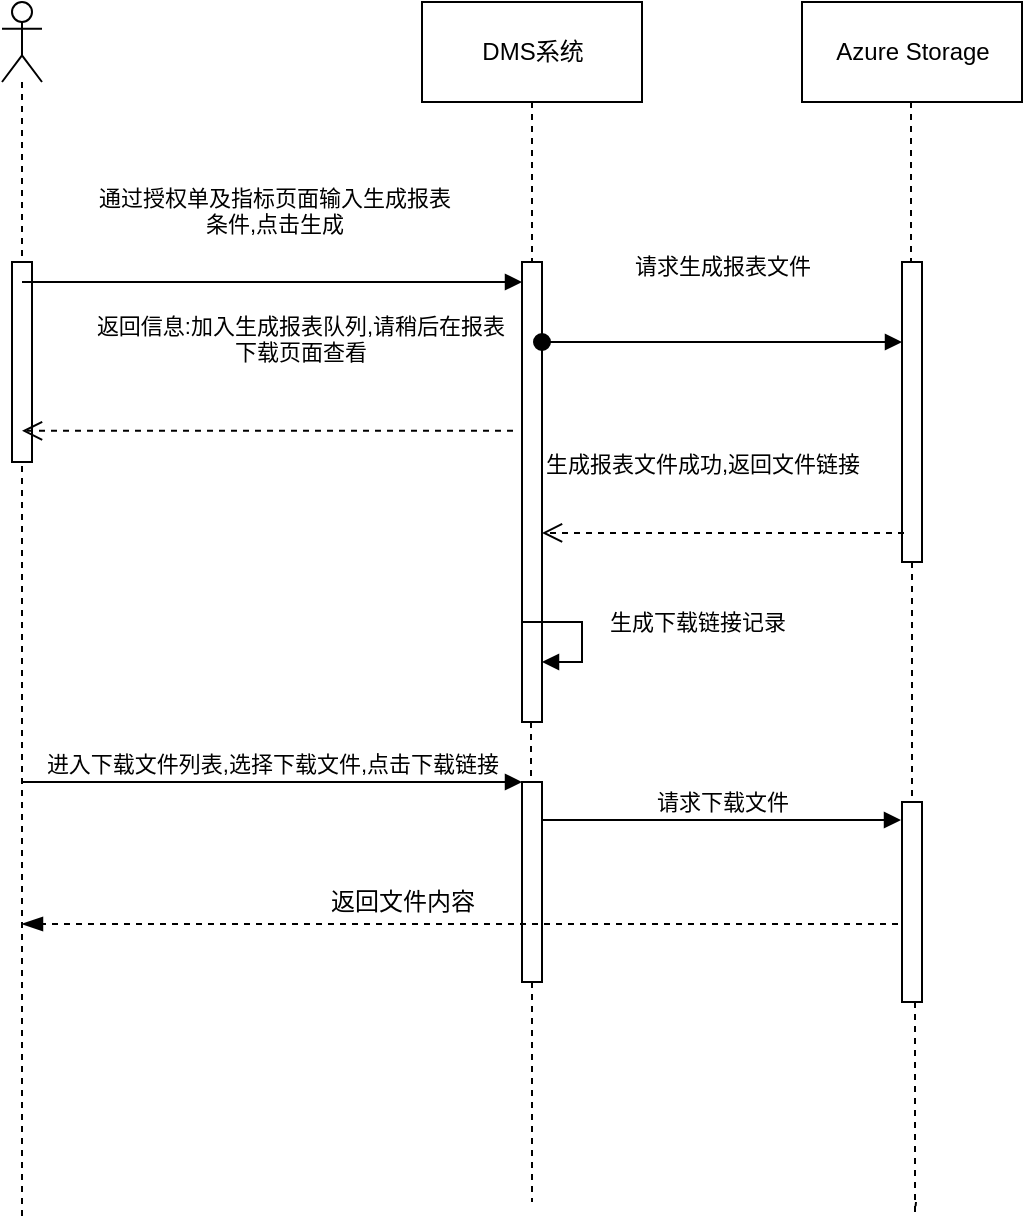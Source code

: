 <mxfile version="20.1.1" type="github">
  <diagram id="0d-p2dJ-ti4IA-214Bir" name="Page-1">
    <mxGraphModel dx="942" dy="492" grid="1" gridSize="10" guides="1" tooltips="1" connect="1" arrows="1" fold="1" page="1" pageScale="1" pageWidth="827" pageHeight="1169" math="0" shadow="0">
      <root>
        <mxCell id="0" />
        <mxCell id="1" parent="0" />
        <mxCell id="TUelWT6_uA5BFqEehYIz-1" value="" style="shape=umlLifeline;participant=umlActor;perimeter=lifelinePerimeter;whiteSpace=wrap;html=1;container=1;collapsible=0;recursiveResize=0;verticalAlign=top;spacingTop=36;outlineConnect=0;" vertex="1" parent="1">
          <mxGeometry x="100" y="60" width="20" height="610" as="geometry" />
        </mxCell>
        <mxCell id="TUelWT6_uA5BFqEehYIz-29" value="" style="html=1;points=[];perimeter=orthogonalPerimeter;" vertex="1" parent="TUelWT6_uA5BFqEehYIz-1">
          <mxGeometry x="5" y="130" width="10" height="100" as="geometry" />
        </mxCell>
        <mxCell id="TUelWT6_uA5BFqEehYIz-4" style="edgeStyle=orthogonalEdgeStyle;rounded=0;orthogonalLoop=1;jettySize=auto;html=1;dashed=1;endArrow=none;endFill=0;startArrow=none;exitX=0.45;exitY=1;exitDx=0;exitDy=0;exitPerimeter=0;" edge="1" parent="1" source="TUelWT6_uA5BFqEehYIz-7">
          <mxGeometry relative="1" as="geometry">
            <mxPoint x="360" y="530" as="targetPoint" />
            <mxPoint x="365" y="440" as="sourcePoint" />
            <Array as="points">
              <mxPoint x="365" y="530" />
            </Array>
          </mxGeometry>
        </mxCell>
        <mxCell id="TUelWT6_uA5BFqEehYIz-2" value="DMS系统" style="html=1;" vertex="1" parent="1">
          <mxGeometry x="310" y="60" width="110" height="50" as="geometry" />
        </mxCell>
        <mxCell id="TUelWT6_uA5BFqEehYIz-3" value="Azure Storage" style="html=1;" vertex="1" parent="1">
          <mxGeometry x="500" y="60" width="110" height="50" as="geometry" />
        </mxCell>
        <mxCell id="TUelWT6_uA5BFqEehYIz-6" style="edgeStyle=orthogonalEdgeStyle;rounded=0;orthogonalLoop=1;jettySize=auto;html=1;exitX=0.5;exitY=1;exitDx=0;exitDy=0;dashed=1;endArrow=none;endFill=0;startArrow=none;" edge="1" parent="1" source="TUelWT6_uA5BFqEehYIz-16">
          <mxGeometry relative="1" as="geometry">
            <mxPoint x="555" y="530" as="targetPoint" />
            <mxPoint x="554.5" y="110" as="sourcePoint" />
          </mxGeometry>
        </mxCell>
        <mxCell id="TUelWT6_uA5BFqEehYIz-8" value="通过授权单及指标页面输入生成报表&lt;br&gt;条件,点击生成" style="html=1;verticalAlign=bottom;startArrow=none;endArrow=block;startSize=8;rounded=0;startFill=0;" edge="1" target="TUelWT6_uA5BFqEehYIz-7" parent="1" source="TUelWT6_uA5BFqEehYIz-1">
          <mxGeometry x="0.003" y="20" relative="1" as="geometry">
            <mxPoint x="130" y="190" as="sourcePoint" />
            <Array as="points">
              <mxPoint x="210" y="200" />
              <mxPoint x="280" y="200" />
            </Array>
            <mxPoint as="offset" />
          </mxGeometry>
        </mxCell>
        <mxCell id="TUelWT6_uA5BFqEehYIz-7" value="" style="html=1;points=[];perimeter=orthogonalPerimeter;" vertex="1" parent="1">
          <mxGeometry x="360" y="190" width="10" height="230" as="geometry" />
        </mxCell>
        <mxCell id="TUelWT6_uA5BFqEehYIz-10" value="" style="edgeStyle=orthogonalEdgeStyle;rounded=0;orthogonalLoop=1;jettySize=auto;html=1;exitX=0.5;exitY=1;exitDx=0;exitDy=0;dashed=1;endArrow=none;endFill=0;" edge="1" parent="1" source="TUelWT6_uA5BFqEehYIz-2" target="TUelWT6_uA5BFqEehYIz-7">
          <mxGeometry relative="1" as="geometry">
            <mxPoint x="315" y="480" as="targetPoint" />
            <mxPoint x="315" y="110" as="sourcePoint" />
          </mxGeometry>
        </mxCell>
        <mxCell id="TUelWT6_uA5BFqEehYIz-12" value="返回信息:加入生成报表队列,请稍后在报表&lt;br&gt;下载页面查看" style="html=1;verticalAlign=bottom;endArrow=open;dashed=1;endSize=8;rounded=0;exitX=-0.45;exitY=0.367;exitDx=0;exitDy=0;exitPerimeter=0;" edge="1" parent="1" source="TUelWT6_uA5BFqEehYIz-7" target="TUelWT6_uA5BFqEehYIz-1">
          <mxGeometry x="-0.131" y="-30" relative="1" as="geometry">
            <mxPoint x="360" y="260" as="sourcePoint" />
            <mxPoint x="280" y="260" as="targetPoint" />
            <Array as="points" />
            <mxPoint as="offset" />
          </mxGeometry>
        </mxCell>
        <mxCell id="TUelWT6_uA5BFqEehYIz-13" value="请求生成报表文件" style="html=1;verticalAlign=bottom;startArrow=oval;startFill=1;endArrow=block;startSize=8;rounded=0;" edge="1" parent="1">
          <mxGeometry x="-0.005" y="29" width="60" relative="1" as="geometry">
            <mxPoint x="370" y="230" as="sourcePoint" />
            <mxPoint x="550" y="230" as="targetPoint" />
            <mxPoint as="offset" />
          </mxGeometry>
        </mxCell>
        <mxCell id="TUelWT6_uA5BFqEehYIz-16" value="" style="html=1;points=[];perimeter=orthogonalPerimeter;" vertex="1" parent="1">
          <mxGeometry x="550" y="190" width="10" height="150" as="geometry" />
        </mxCell>
        <mxCell id="TUelWT6_uA5BFqEehYIz-17" value="" style="edgeStyle=orthogonalEdgeStyle;rounded=0;orthogonalLoop=1;jettySize=auto;html=1;exitX=0.5;exitY=1;exitDx=0;exitDy=0;dashed=1;endArrow=none;endFill=0;" edge="1" parent="1" target="TUelWT6_uA5BFqEehYIz-16">
          <mxGeometry relative="1" as="geometry">
            <mxPoint x="554.5" y="480" as="targetPoint" />
            <mxPoint x="554.5" y="110" as="sourcePoint" />
          </mxGeometry>
        </mxCell>
        <mxCell id="TUelWT6_uA5BFqEehYIz-18" value="生成报表文件成功,返回文件链接" style="html=1;verticalAlign=bottom;endArrow=open;dashed=1;endSize=8;rounded=0;exitX=0.1;exitY=0.903;exitDx=0;exitDy=0;exitPerimeter=0;" edge="1" parent="1" source="TUelWT6_uA5BFqEehYIz-16" target="TUelWT6_uA5BFqEehYIz-7">
          <mxGeometry x="0.116" y="-25" relative="1" as="geometry">
            <mxPoint x="550" y="325" as="sourcePoint" />
            <mxPoint x="400" y="330" as="targetPoint" />
            <Array as="points" />
            <mxPoint as="offset" />
          </mxGeometry>
        </mxCell>
        <mxCell id="TUelWT6_uA5BFqEehYIz-20" value="生成下载链接记录&lt;br&gt;" style="edgeStyle=orthogonalEdgeStyle;html=1;align=left;spacingLeft=2;endArrow=block;rounded=0;entryX=1;entryY=0;" edge="1" parent="1">
          <mxGeometry x="-0.143" y="10" relative="1" as="geometry">
            <mxPoint x="360" y="370" as="sourcePoint" />
            <Array as="points">
              <mxPoint x="390" y="370" />
            </Array>
            <mxPoint x="370" y="390" as="targetPoint" />
            <mxPoint as="offset" />
          </mxGeometry>
        </mxCell>
        <mxCell id="TUelWT6_uA5BFqEehYIz-22" value="" style="html=1;points=[];perimeter=orthogonalPerimeter;" vertex="1" parent="1">
          <mxGeometry x="360" y="450" width="10" height="100" as="geometry" />
        </mxCell>
        <mxCell id="TUelWT6_uA5BFqEehYIz-23" value="进入下载文件列表,选择下载文件,点击下载链接" style="html=1;verticalAlign=bottom;endArrow=block;entryX=0;entryY=0;rounded=0;" edge="1" target="TUelWT6_uA5BFqEehYIz-22" parent="1" source="TUelWT6_uA5BFqEehYIz-1">
          <mxGeometry relative="1" as="geometry">
            <mxPoint x="290" y="470" as="sourcePoint" />
          </mxGeometry>
        </mxCell>
        <mxCell id="TUelWT6_uA5BFqEehYIz-25" value="" style="html=1;points=[];perimeter=orthogonalPerimeter;" vertex="1" parent="1">
          <mxGeometry x="550" y="460" width="10" height="100" as="geometry" />
        </mxCell>
        <mxCell id="TUelWT6_uA5BFqEehYIz-26" value="请求下载文件" style="html=1;verticalAlign=bottom;endArrow=block;entryX=-0.05;entryY=0.09;rounded=0;entryDx=0;entryDy=0;entryPerimeter=0;" edge="1" target="TUelWT6_uA5BFqEehYIz-25" parent="1" source="TUelWT6_uA5BFqEehYIz-22">
          <mxGeometry relative="1" as="geometry">
            <mxPoint x="480" y="480" as="sourcePoint" />
          </mxGeometry>
        </mxCell>
        <mxCell id="TUelWT6_uA5BFqEehYIz-27" value="" style="html=1;verticalAlign=bottom;endArrow=blockThin;dashed=1;endSize=8;exitX=-0.2;exitY=0.61;rounded=0;exitDx=0;exitDy=0;exitPerimeter=0;endFill=1;" edge="1" source="TUelWT6_uA5BFqEehYIz-25" parent="1" target="TUelWT6_uA5BFqEehYIz-1">
          <mxGeometry x="-0.161" y="-45" relative="1" as="geometry">
            <mxPoint x="480" y="556" as="targetPoint" />
            <mxPoint as="offset" />
          </mxGeometry>
        </mxCell>
        <mxCell id="TUelWT6_uA5BFqEehYIz-28" value="返回文件内容" style="text;html=1;align=center;verticalAlign=middle;resizable=0;points=[];autosize=1;strokeColor=none;fillColor=none;" vertex="1" parent="1">
          <mxGeometry x="250" y="495" width="100" height="30" as="geometry" />
        </mxCell>
        <mxCell id="TUelWT6_uA5BFqEehYIz-30" value="" style="edgeStyle=orthogonalEdgeStyle;rounded=0;orthogonalLoop=1;jettySize=auto;html=1;exitX=0.65;exitY=1;exitDx=0;exitDy=0;dashed=1;endArrow=none;endFill=0;exitPerimeter=0;" edge="1" parent="1" source="TUelWT6_uA5BFqEehYIz-25">
          <mxGeometry relative="1" as="geometry">
            <mxPoint x="557" y="660" as="targetPoint" />
            <mxPoint x="540" y="585" as="sourcePoint" />
            <Array as="points">
              <mxPoint x="557" y="665" />
            </Array>
          </mxGeometry>
        </mxCell>
        <mxCell id="TUelWT6_uA5BFqEehYIz-32" value="" style="edgeStyle=orthogonalEdgeStyle;rounded=0;orthogonalLoop=1;jettySize=auto;html=1;dashed=1;endArrow=none;endFill=0;" edge="1" parent="1">
          <mxGeometry relative="1" as="geometry">
            <mxPoint x="365" y="660" as="targetPoint" />
            <mxPoint x="365" y="550" as="sourcePoint" />
            <Array as="points">
              <mxPoint x="365" y="635" />
            </Array>
          </mxGeometry>
        </mxCell>
      </root>
    </mxGraphModel>
  </diagram>
</mxfile>
